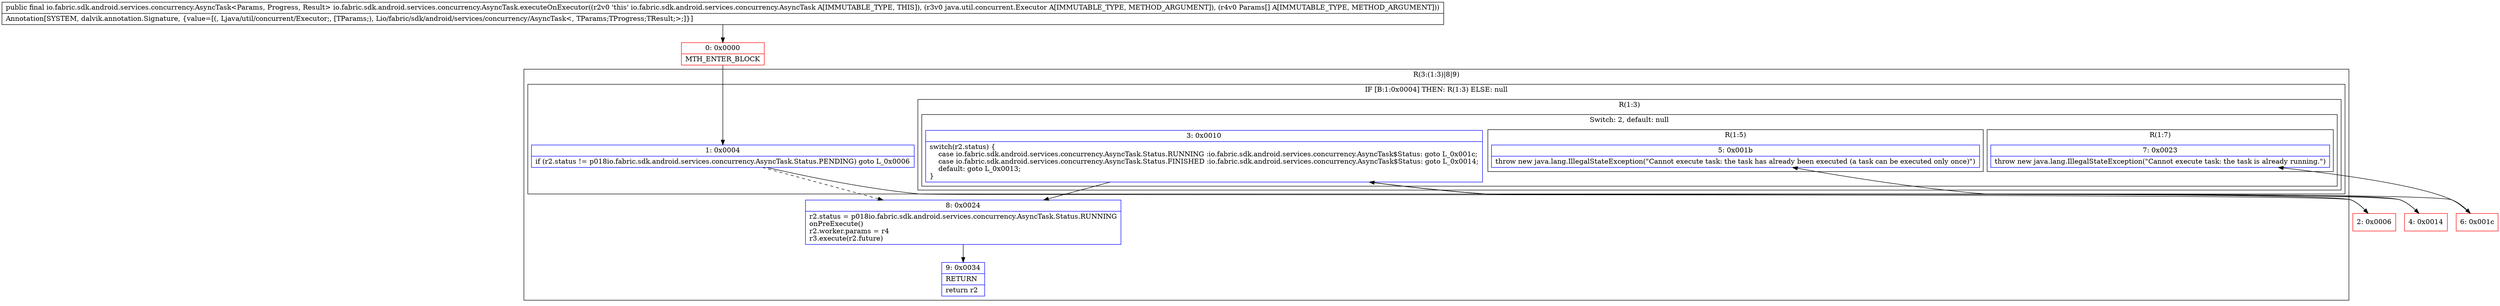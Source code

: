 digraph "CFG forio.fabric.sdk.android.services.concurrency.AsyncTask.executeOnExecutor(Ljava\/util\/concurrent\/Executor;[Ljava\/lang\/Object;)Lio\/fabric\/sdk\/android\/services\/concurrency\/AsyncTask;" {
subgraph cluster_Region_583114746 {
label = "R(3:(1:3)|8|9)";
node [shape=record,color=blue];
subgraph cluster_IfRegion_1622119466 {
label = "IF [B:1:0x0004] THEN: R(1:3) ELSE: null";
node [shape=record,color=blue];
Node_1 [shape=record,label="{1\:\ 0x0004|if (r2.status != p018io.fabric.sdk.android.services.concurrency.AsyncTask.Status.PENDING) goto L_0x0006\l}"];
subgraph cluster_Region_909362820 {
label = "R(1:3)";
node [shape=record,color=blue];
subgraph cluster_SwitchRegion_1997018278 {
label = "Switch: 2, default: null";
node [shape=record,color=blue];
Node_3 [shape=record,label="{3\:\ 0x0010|switch(r2.status) \{\l    case io.fabric.sdk.android.services.concurrency.AsyncTask.Status.RUNNING :io.fabric.sdk.android.services.concurrency.AsyncTask$Status: goto L_0x001c;\l    case io.fabric.sdk.android.services.concurrency.AsyncTask.Status.FINISHED :io.fabric.sdk.android.services.concurrency.AsyncTask$Status: goto L_0x0014;\l    default: goto L_0x0013;\l\}\l}"];
subgraph cluster_Region_1503161330 {
label = "R(1:7)";
node [shape=record,color=blue];
Node_7 [shape=record,label="{7\:\ 0x0023|throw new java.lang.IllegalStateException(\"Cannot execute task: the task is already running.\")\l}"];
}
subgraph cluster_Region_1166719535 {
label = "R(1:5)";
node [shape=record,color=blue];
Node_5 [shape=record,label="{5\:\ 0x001b|throw new java.lang.IllegalStateException(\"Cannot execute task: the task has already been executed (a task can be executed only once)\")\l}"];
}
}
}
}
Node_8 [shape=record,label="{8\:\ 0x0024|r2.status = p018io.fabric.sdk.android.services.concurrency.AsyncTask.Status.RUNNING\lonPreExecute()\lr2.worker.params = r4\lr3.execute(r2.future)\l}"];
Node_9 [shape=record,label="{9\:\ 0x0034|RETURN\l|return r2\l}"];
}
Node_0 [shape=record,color=red,label="{0\:\ 0x0000|MTH_ENTER_BLOCK\l}"];
Node_2 [shape=record,color=red,label="{2\:\ 0x0006}"];
Node_4 [shape=record,color=red,label="{4\:\ 0x0014}"];
Node_6 [shape=record,color=red,label="{6\:\ 0x001c}"];
MethodNode[shape=record,label="{public final io.fabric.sdk.android.services.concurrency.AsyncTask\<Params, Progress, Result\> io.fabric.sdk.android.services.concurrency.AsyncTask.executeOnExecutor((r2v0 'this' io.fabric.sdk.android.services.concurrency.AsyncTask A[IMMUTABLE_TYPE, THIS]), (r3v0 java.util.concurrent.Executor A[IMMUTABLE_TYPE, METHOD_ARGUMENT]), (r4v0 Params[] A[IMMUTABLE_TYPE, METHOD_ARGUMENT]))  | Annotation[SYSTEM, dalvik.annotation.Signature, \{value=[(, Ljava\/util\/concurrent\/Executor;, [TParams;), Lio\/fabric\/sdk\/android\/services\/concurrency\/AsyncTask\<, TParams;TProgress;TResult;\>;]\}]\l}"];
MethodNode -> Node_0;
Node_1 -> Node_2;
Node_1 -> Node_8[style=dashed];
Node_3 -> Node_4;
Node_3 -> Node_6;
Node_3 -> Node_8;
Node_8 -> Node_9;
Node_0 -> Node_1;
Node_2 -> Node_3;
Node_4 -> Node_5;
Node_6 -> Node_7;
}

